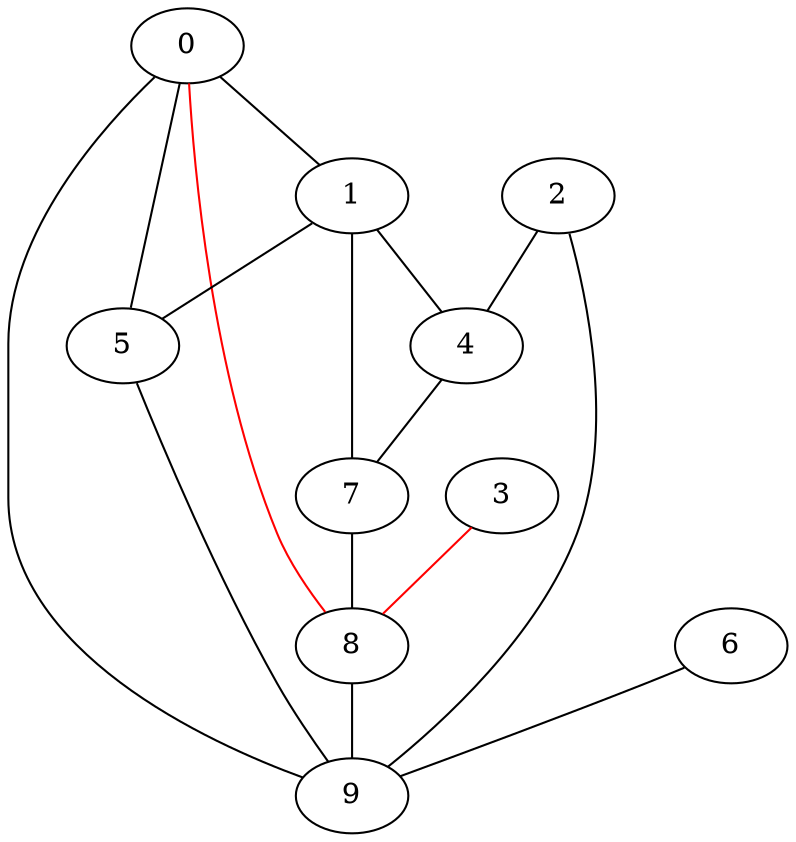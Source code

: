 graph one{
	0 -- 1;
	0 -- 5;
	0 -- 8[color=red];
	0 -- 9;
	1 -- 4;
	1 -- 5;
	1 -- 7;
	2 -- 4;
	2 -- 9;
	3 -- 8[color=red];
	4 -- 7;
	5 -- 9;
	6 -- 9;
	7 -- 8;
	8 -- 9;
	9
}
